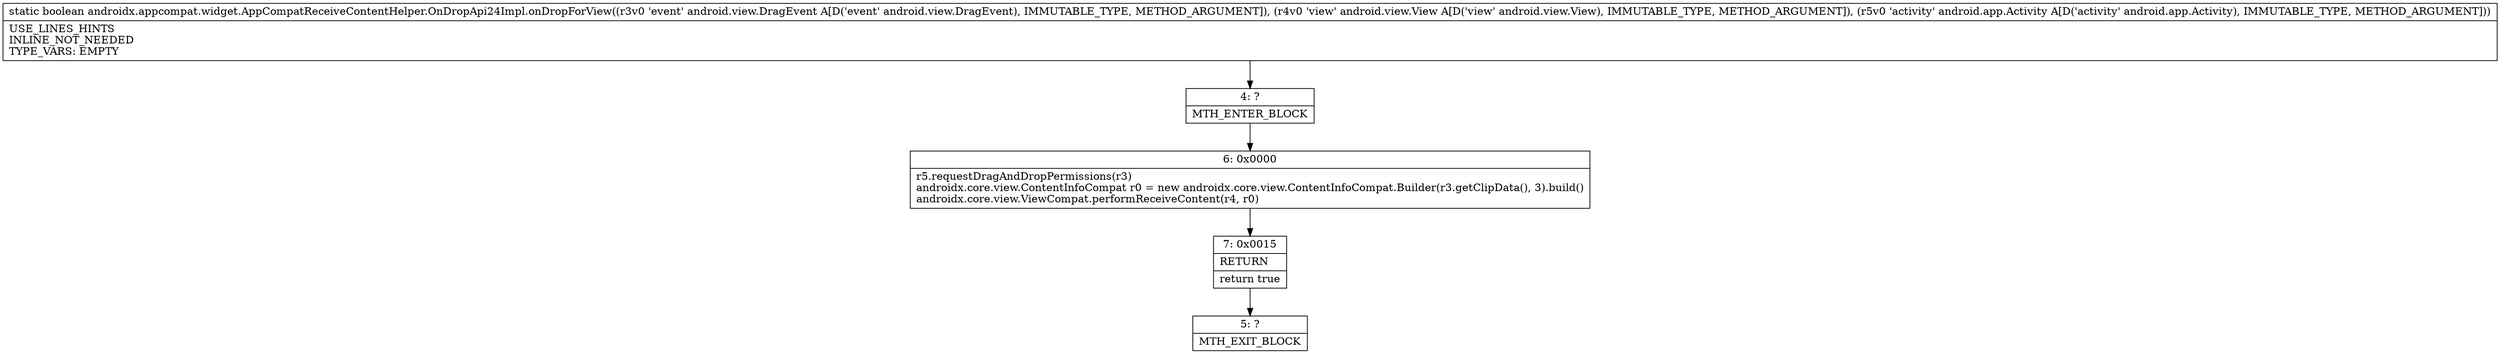 digraph "CFG forandroidx.appcompat.widget.AppCompatReceiveContentHelper.OnDropApi24Impl.onDropForView(Landroid\/view\/DragEvent;Landroid\/view\/View;Landroid\/app\/Activity;)Z" {
Node_4 [shape=record,label="{4\:\ ?|MTH_ENTER_BLOCK\l}"];
Node_6 [shape=record,label="{6\:\ 0x0000|r5.requestDragAndDropPermissions(r3)\landroidx.core.view.ContentInfoCompat r0 = new androidx.core.view.ContentInfoCompat.Builder(r3.getClipData(), 3).build()\landroidx.core.view.ViewCompat.performReceiveContent(r4, r0)\l}"];
Node_7 [shape=record,label="{7\:\ 0x0015|RETURN\l|return true\l}"];
Node_5 [shape=record,label="{5\:\ ?|MTH_EXIT_BLOCK\l}"];
MethodNode[shape=record,label="{static boolean androidx.appcompat.widget.AppCompatReceiveContentHelper.OnDropApi24Impl.onDropForView((r3v0 'event' android.view.DragEvent A[D('event' android.view.DragEvent), IMMUTABLE_TYPE, METHOD_ARGUMENT]), (r4v0 'view' android.view.View A[D('view' android.view.View), IMMUTABLE_TYPE, METHOD_ARGUMENT]), (r5v0 'activity' android.app.Activity A[D('activity' android.app.Activity), IMMUTABLE_TYPE, METHOD_ARGUMENT]))  | USE_LINES_HINTS\lINLINE_NOT_NEEDED\lTYPE_VARS: EMPTY\l}"];
MethodNode -> Node_4;Node_4 -> Node_6;
Node_6 -> Node_7;
Node_7 -> Node_5;
}

